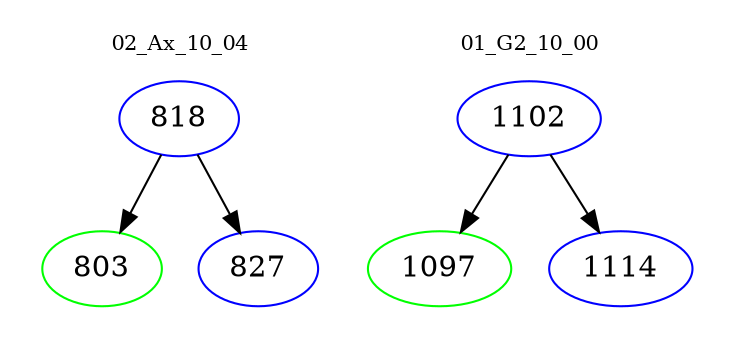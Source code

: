 digraph{
subgraph cluster_0 {
color = white
label = "02_Ax_10_04";
fontsize=10;
T0_818 [label="818", color="blue"]
T0_818 -> T0_803 [color="black"]
T0_803 [label="803", color="green"]
T0_818 -> T0_827 [color="black"]
T0_827 [label="827", color="blue"]
}
subgraph cluster_1 {
color = white
label = "01_G2_10_00";
fontsize=10;
T1_1102 [label="1102", color="blue"]
T1_1102 -> T1_1097 [color="black"]
T1_1097 [label="1097", color="green"]
T1_1102 -> T1_1114 [color="black"]
T1_1114 [label="1114", color="blue"]
}
}
